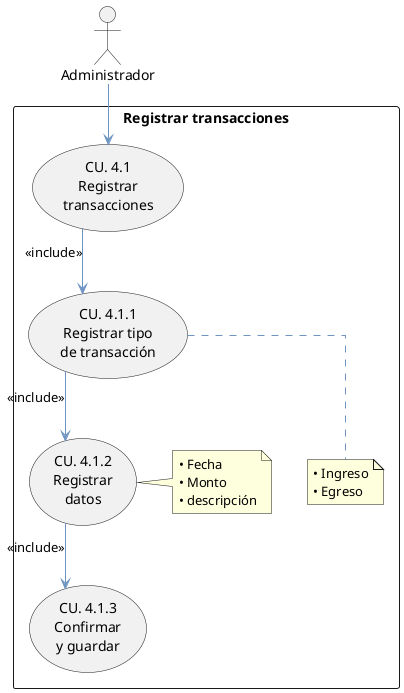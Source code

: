 @startuml
' Estilos generales
skinparam classAttributeIconSize 8
skinparam classFontSize 16
skinparam classFontName "Arial"
skinparam classBorderColor #212837
skinparam classHeaderFontColor #FFFFFF
skinparam classHeaderBackgroundColor #8BB9E6
skinparam classArrowColor #6E95C2
skinparam linetype ortho

' Actor
actor "Administrador" as admin

' Agrupación
rectangle "Registrar transacciones" {
    
    usecase "CU. 4.1\nRegistrar\ntransacciones" as CU41
    usecase "CU. 4.1.1\nRegistrar tipo\nde transacción" as CU411
    usecase "CU. 4.1.2\nRegistrar\ndatos" as CU412
    usecase "CU. 4.1.3\nConfirmar\ny guardar" as CU413

    admin --> CU41
    CU41 --> CU411 : <<include>>
    CU411 --> CU412 : <<include>>
    CU412 --> CU413 : <<include>>

    ' Posicionamiento aproximado usando líneas horizontales
    CU41 -[hidden]-> CU411
    CU411 -[hidden]-> CU412
    CU412 -[hidden]-> CU413

    ' Notas amarillas como artefactos informativos
    note right of CU412
      • Fecha
      • Monto
      • descripción
    end note

    note bottom of CU411
      • Ingreso
      • Egreso
    end note
}

@enduml
